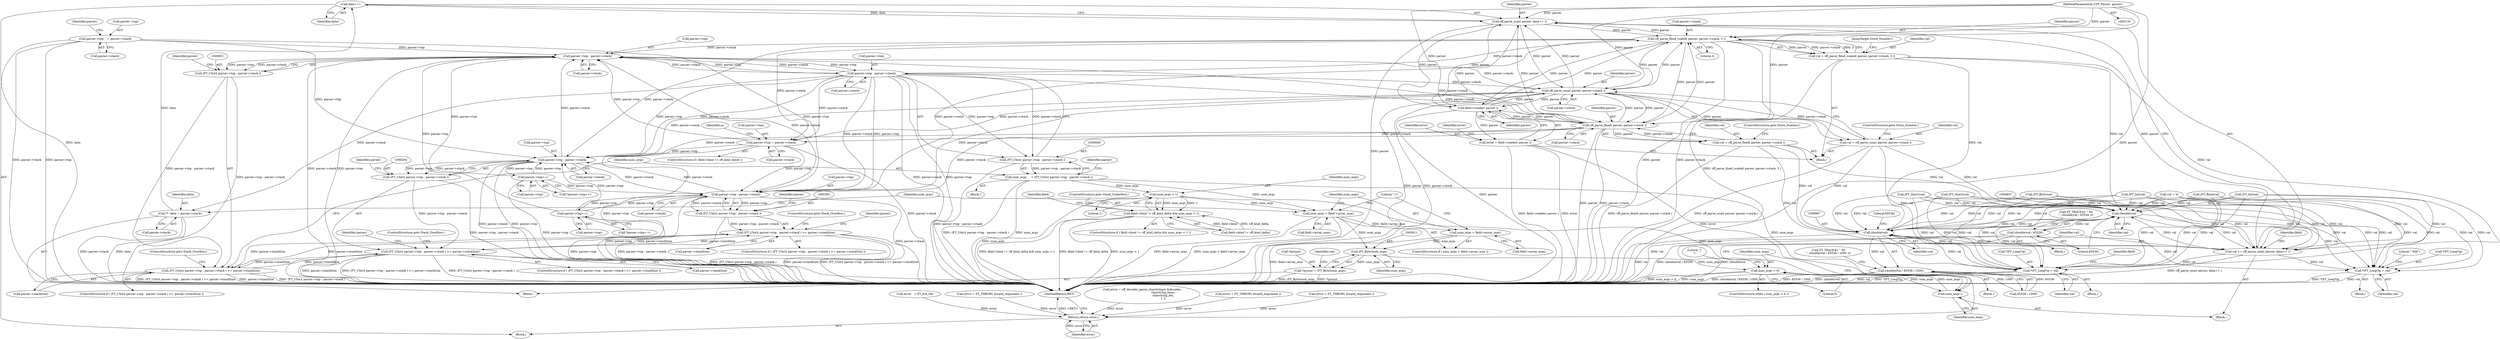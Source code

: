 digraph "0_savannah_beecf80a6deecbaf5d264d4f864451bde4fe98b8@pointer" {
"1000925" [label="(Call,data++)"];
"1000889" [label="(Call,**  data = parser->stack)"];
"1000667" [label="(Call,parser->top - parser->stack)"];
"1000652" [label="(Call,parser->top - parser->stack)"];
"1000156" [label="(Call,parser->top    = parser->stack)"];
"1000218" [label="(Call,parser->top++)"];
"1000205" [label="(Call,parser->top - parser->stack)"];
"1000996" [label="(Call,parser->top = parser->stack)"];
"1000779" [label="(Call,cff_parse_fixed_scaled( parser, parser->stack, 3 ))"];
"1000983" [label="(Call,field->reader( parser ))"];
"1000761" [label="(Call,cff_parse_num( parser, parser->stack ))"];
"1000923" [label="(Call,cff_parse_num( parser, data++ ))"];
"1000770" [label="(Call,cff_parse_fixed( parser, parser->stack ))"];
"1000136" [label="(MethodParameterIn,CFF_Parser  parser)"];
"1000925" [label="(Call,data++)"];
"1000405" [label="(Call,parser->top++)"];
"1000392" [label="(Call,parser->top - parser->stack)"];
"1000203" [label="(Call,(FT_UInt)( parser->top - parser->stack ))"];
"1000202" [label="(Call,(FT_UInt)( parser->top - parser->stack ) >= parser->stackSize)"];
"1000389" [label="(Call,(FT_UInt)( parser->top - parser->stack ) >= parser->stackSize)"];
"1000649" [label="(Call,(FT_UInt)( parser->top - parser->stack ) >= parser->stackSize)"];
"1000390" [label="(Call,(FT_UInt)( parser->top - parser->stack ))"];
"1000650" [label="(Call,(FT_UInt)( parser->top - parser->stack ))"];
"1000665" [label="(Call,(FT_UInt)( parser->top - parser->stack ))"];
"1000663" [label="(Call,num_args     = (FT_UInt)( parser->top - parser->stack ))"];
"1000747" [label="(Call,num_args < 1)"];
"1000741" [label="(Call,field->kind != cff_kind_delta && num_args < 1)"];
"1000895" [label="(Call,num_args > field->array_max)"];
"1000900" [label="(Call,num_args = field->array_max)"];
"1000910" [label="(Call,(FT_Byte)num_args)"];
"1000907" [label="(Call,*qcount = (FT_Byte)num_args)"];
"1000917" [label="(Call,num_args > 0)"];
"1000975" [label="(Call,num_args--)"];
"1000768" [label="(Call,val = cff_parse_fixed( parser, parser->stack ))"];
"1000819" [label="(Call,*(FT_Long*)q = val)"];
"1000856" [label="(Call,(double)val)"];
"1000855" [label="(Call,(double)val / 65536)"];
"1000866" [label="(Call,(double)val)"];
"1000865" [label="(Call,(double)val / 65536 / 1000)"];
"1000921" [label="(Call,val += cff_parse_num( parser, data++ ))"];
"1000960" [label="(Call,*(FT_Long*)q = val)"];
"1000777" [label="(Call,val = cff_parse_fixed_scaled( parser, parser->stack, 3 ))"];
"1000981" [label="(Call,error = field->reader( parser ))"];
"1001006" [label="(Return,return error;)"];
"1000759" [label="(Call,val = cff_parse_num( parser, parser->stack ))"];
"1000960" [label="(Call,*(FT_Long*)q = val)"];
"1000761" [label="(Call,cff_parse_num( parser, parser->stack ))"];
"1000868" [label="(Identifier,val)"];
"1000890" [label="(Identifier,data)"];
"1000667" [label="(Call,parser->top - parser->stack)"];
"1000913" [label="(Call,val = 0)"];
"1001007" [label="(Identifier,error)"];
"1000753" [label="(Identifier,field)"];
"1000402" [label="(ControlStructure,goto Stack_Overflow;)"];
"1000917" [label="(Call,num_args > 0)"];
"1000946" [label="(Call,(FT_Short)val)"];
"1000896" [label="(Identifier,num_args)"];
"1000908" [label="(Call,*qcount)"];
"1000819" [label="(Call,*(FT_Long*)q = val)"];
"1000741" [label="(Call,field->kind != cff_kind_delta && num_args < 1)"];
"1000921" [label="(Call,val += cff_parse_num( parser, data++ ))"];
"1000895" [label="(Call,num_args > field->array_max)"];
"1000852" [label="(Call,FT_TRACE4(( \" %f\n\", (double)val / 65536 )))"];
"1000912" [label="(Identifier,num_args)"];
"1000894" [label="(ControlStructure,if ( num_args > field->array_max ))"];
"1000218" [label="(Call,parser->top++)"];
"1000926" [label="(Identifier,data)"];
"1000771" [label="(Identifier,parser)"];
"1000749" [label="(Literal,1)"];
"1000139" [label="(Block,)"];
"1000986" [label="(Identifier,error)"];
"1000923" [label="(Call,cff_parse_num( parser, data++ ))"];
"1000906" [label="(Literal,\" [\")"];
"1000748" [label="(Identifier,num_args)"];
"1000361" [label="(Call,error = cff_decoder_parse_charstrings( &decoder,\n                                               charstring_base,\n                                               charstring_len,\n                                               1 ))"];
"1000785" [label="(JumpTarget,Store_Number:)"];
"1000900" [label="(Call,num_args = field->array_max)"];
"1000855" [label="(Call,(double)val / 65536)"];
"1000206" [label="(Call,parser->top)"];
"1000968" [label="(Literal,\" %ld\")"];
"1000650" [label="(Call,(FT_UInt)( parser->top - parser->stack ))"];
"1000965" [label="(Identifier,val)"];
"1000902" [label="(Call,field->array_max)"];
"1000405" [label="(Call,parser->top++)"];
"1000136" [label="(MethodParameterIn,CFF_Parser  parser)"];
"1000770" [label="(Call,cff_parse_fixed( parser, parser->stack ))"];
"1000780" [label="(Identifier,parser)"];
"1000212" [label="(Call,parser->stackSize)"];
"1000205" [label="(Call,parser->top - parser->stack)"];
"1000769" [label="(Identifier,val)"];
"1000996" [label="(Call,parser->top = parser->stack)"];
"1000914" [label="(Identifier,val)"];
"1000766" [label="(ControlStructure,goto Store_Number;)"];
"1000961" [label="(Call,*(FT_Long*)q)"];
"1000983" [label="(Call,field->reader( parser ))"];
"1000677" [label="(Identifier,parser)"];
"1001009" [label="(Call,error = FT_THROW( Invalid_Argument ))"];
"1000760" [label="(Identifier,val)"];
"1000389" [label="(Call,(FT_UInt)( parser->top - parser->stack ) >= parser->stackSize)"];
"1001026" [label="(MethodReturn,RET)"];
"1001000" [label="(Call,parser->stack)"];
"1000165" [label="(Identifier,parser)"];
"1000217" [label="(Call,*parser->top++)"];
"1000990" [label="(ControlStructure,if ( field->kind != cff_kind_blend ))"];
"1000863" [label="(Block,)"];
"1000671" [label="(Call,parser->stack)"];
"1000772" [label="(Call,parser->stack)"];
"1000897" [label="(Call,field->array_max)"];
"1000201" [label="(ControlStructure,if ( (FT_UInt)( parser->top - parser->stack ) >= parser->stackSize ))"];
"1000869" [label="(Call,65536 / 1000)"];
"1000209" [label="(Call,parser->stack)"];
"1000393" [label="(Call,parser->top)"];
"1000160" [label="(Call,parser->stack)"];
"1000901" [label="(Identifier,num_args)"];
"1000750" [label="(ControlStructure,goto Stack_Underflow;)"];
"1000659" [label="(Call,parser->stackSize)"];
"1000664" [label="(Identifier,num_args)"];
"1000644" [label="(Block,)"];
"1000778" [label="(Identifier,val)"];
"1000763" [label="(Call,parser->stack)"];
"1000856" [label="(Call,(double)val)"];
"1000859" [label="(Literal,65536)"];
"1000663" [label="(Call,num_args     = (FT_UInt)( parser->top - parser->stack ))"];
"1000777" [label="(Call,val = cff_parse_fixed_scaled( parser, parser->stack, 3 ))"];
"1000392" [label="(Call,parser->top - parser->stack)"];
"1000814" [label="(Call,(FT_Int)val)"];
"1001004" [label="(Identifier,p)"];
"1000982" [label="(Identifier,error)"];
"1001015" [label="(Call,error = FT_THROW( Invalid_Argument ))"];
"1000396" [label="(Call,parser->stack)"];
"1000407" [label="(Identifier,parser)"];
"1000929" [label="(Identifier,field)"];
"1000916" [label="(ControlStructure,while ( num_args > 0 ))"];
"1000156" [label="(Call,parser->top    = parser->stack)"];
"1000779" [label="(Call,cff_parse_fixed_scaled( parser, parser->stack, 3 ))"];
"1000406" [label="(Call,parser->top)"];
"1000997" [label="(Call,parser->top)"];
"1000824" [label="(Identifier,val)"];
"1000400" [label="(Identifier,parser)"];
"1000922" [label="(Identifier,val)"];
"1000656" [label="(Call,parser->stack)"];
"1000660" [label="(Identifier,parser)"];
"1000955" [label="(Call,(FT_Int)val)"];
"1000866" [label="(Call,(double)val)"];
"1000862" [label="(Call,FT_TRACE4(( \" %f\n\", (double)val / 65536 / 1000 )))"];
"1000203" [label="(Call,(FT_UInt)( parser->top - parser->stack ))"];
"1000907" [label="(Call,*qcount = (FT_Byte)num_args)"];
"1000768" [label="(Call,val = cff_parse_fixed( parser, parser->stack ))"];
"1000202" [label="(Call,(FT_UInt)( parser->top - parser->stack ) >= parser->stackSize)"];
"1000399" [label="(Call,parser->stackSize)"];
"1000762" [label="(Identifier,parser)"];
"1000820" [label="(Call,*(FT_Long*)q)"];
"1000937" [label="(Call,(FT_Byte)val)"];
"1000853" [label="(Block,)"];
"1000781" [label="(Call,parser->stack)"];
"1000648" [label="(ControlStructure,if ( (FT_UInt)( parser->top - parser->stack ) >= parser->stackSize ))"];
"1000742" [label="(Call,field->kind != cff_kind_delta)"];
"1000220" [label="(Identifier,parser)"];
"1000219" [label="(Call,parser->top)"];
"1000652" [label="(Call,parser->top - parser->stack)"];
"1000918" [label="(Identifier,num_args)"];
"1000827" [label="(Identifier,field)"];
"1000796" [label="(Call,(FT_Byte)val)"];
"1000978" [label="(Literal,\"]\n\")"];
"1000858" [label="(Identifier,val)"];
"1000931" [label="(Block,)"];
"1000775" [label="(ControlStructure,goto Store_Number;)"];
"1000145" [label="(Call,error   = FT_Err_Ok)"];
"1000157" [label="(Call,parser->top)"];
"1000925" [label="(Call,data++)"];
"1000649" [label="(Call,(FT_UInt)( parser->top - parser->stack ) >= parser->stackSize)"];
"1000784" [label="(Literal,3)"];
"1000213" [label="(Identifier,parser)"];
"1000668" [label="(Call,parser->top)"];
"1000759" [label="(Call,val = cff_parse_num( parser, parser->stack ))"];
"1000662" [label="(ControlStructure,goto Stack_Overflow;)"];
"1000975" [label="(Call,num_args--)"];
"1000790" [label="(Block,)"];
"1000865" [label="(Call,(double)val / 65536 / 1000)"];
"1001006" [label="(Return,return error;)"];
"1000388" [label="(ControlStructure,if ( (FT_UInt)( parser->top - parser->stack ) >= parser->stackSize ))"];
"1000910" [label="(Call,(FT_Byte)num_args)"];
"1000390" [label="(Call,(FT_UInt)( parser->top - parser->stack ))"];
"1000891" [label="(Call,parser->stack)"];
"1000919" [label="(Literal,0)"];
"1000805" [label="(Call,(FT_Short)val)"];
"1000889" [label="(Call,**  data = parser->stack)"];
"1000924" [label="(Identifier,parser)"];
"1000665" [label="(Call,(FT_UInt)( parser->top - parser->stack ))"];
"1000404" [label="(Call,*parser->top++)"];
"1000747" [label="(Call,num_args < 1)"];
"1000875" [label="(Block,)"];
"1000981" [label="(Call,error = field->reader( parser ))"];
"1000976" [label="(Identifier,num_args)"];
"1000920" [label="(Block,)"];
"1000653" [label="(Call,parser->top)"];
"1001021" [label="(Call,error = FT_THROW( Invalid_Argument ))"];
"1000755" [label="(Block,)"];
"1000215" [label="(ControlStructure,goto Stack_Overflow;)"];
"1000870" [label="(Literal,65536)"];
"1000984" [label="(Identifier,parser)"];
"1000740" [label="(ControlStructure,if ( field->kind != cff_kind_delta && num_args < 1 ))"];
"1000925" -> "1000923"  [label="AST: "];
"1000925" -> "1000926"  [label="CFG: "];
"1000926" -> "1000925"  [label="AST: "];
"1000923" -> "1000925"  [label="CFG: "];
"1000925" -> "1001026"  [label="DDG: data"];
"1000925" -> "1000923"  [label="DDG: data"];
"1000889" -> "1000925"  [label="DDG: data"];
"1000889" -> "1000875"  [label="AST: "];
"1000889" -> "1000891"  [label="CFG: "];
"1000890" -> "1000889"  [label="AST: "];
"1000891" -> "1000889"  [label="AST: "];
"1000896" -> "1000889"  [label="CFG: "];
"1000889" -> "1001026"  [label="DDG: parser->stack"];
"1000889" -> "1001026"  [label="DDG: data"];
"1000667" -> "1000889"  [label="DDG: parser->stack"];
"1000667" -> "1000665"  [label="AST: "];
"1000667" -> "1000671"  [label="CFG: "];
"1000668" -> "1000667"  [label="AST: "];
"1000671" -> "1000667"  [label="AST: "];
"1000665" -> "1000667"  [label="CFG: "];
"1000667" -> "1001026"  [label="DDG: parser->top"];
"1000667" -> "1001026"  [label="DDG: parser->stack"];
"1000667" -> "1000205"  [label="DDG: parser->top"];
"1000667" -> "1000205"  [label="DDG: parser->stack"];
"1000667" -> "1000392"  [label="DDG: parser->top"];
"1000667" -> "1000392"  [label="DDG: parser->stack"];
"1000667" -> "1000652"  [label="DDG: parser->top"];
"1000667" -> "1000652"  [label="DDG: parser->stack"];
"1000667" -> "1000665"  [label="DDG: parser->top"];
"1000667" -> "1000665"  [label="DDG: parser->stack"];
"1000652" -> "1000667"  [label="DDG: parser->top"];
"1000652" -> "1000667"  [label="DDG: parser->stack"];
"1000667" -> "1000761"  [label="DDG: parser->stack"];
"1000667" -> "1000770"  [label="DDG: parser->stack"];
"1000667" -> "1000779"  [label="DDG: parser->stack"];
"1000667" -> "1000996"  [label="DDG: parser->stack"];
"1000652" -> "1000650"  [label="AST: "];
"1000652" -> "1000656"  [label="CFG: "];
"1000653" -> "1000652"  [label="AST: "];
"1000656" -> "1000652"  [label="AST: "];
"1000650" -> "1000652"  [label="CFG: "];
"1000652" -> "1001026"  [label="DDG: parser->stack"];
"1000652" -> "1001026"  [label="DDG: parser->top"];
"1000652" -> "1000650"  [label="DDG: parser->top"];
"1000652" -> "1000650"  [label="DDG: parser->stack"];
"1000156" -> "1000652"  [label="DDG: parser->top"];
"1000218" -> "1000652"  [label="DDG: parser->top"];
"1000996" -> "1000652"  [label="DDG: parser->top"];
"1000405" -> "1000652"  [label="DDG: parser->top"];
"1000392" -> "1000652"  [label="DDG: parser->stack"];
"1000205" -> "1000652"  [label="DDG: parser->stack"];
"1000779" -> "1000652"  [label="DDG: parser->stack"];
"1000761" -> "1000652"  [label="DDG: parser->stack"];
"1000770" -> "1000652"  [label="DDG: parser->stack"];
"1000156" -> "1000139"  [label="AST: "];
"1000156" -> "1000160"  [label="CFG: "];
"1000157" -> "1000156"  [label="AST: "];
"1000160" -> "1000156"  [label="AST: "];
"1000165" -> "1000156"  [label="CFG: "];
"1000156" -> "1001026"  [label="DDG: parser->top"];
"1000156" -> "1001026"  [label="DDG: parser->stack"];
"1000156" -> "1000205"  [label="DDG: parser->top"];
"1000156" -> "1000392"  [label="DDG: parser->top"];
"1000218" -> "1000217"  [label="AST: "];
"1000218" -> "1000219"  [label="CFG: "];
"1000219" -> "1000218"  [label="AST: "];
"1000217" -> "1000218"  [label="CFG: "];
"1000218" -> "1001026"  [label="DDG: parser->top"];
"1000218" -> "1000205"  [label="DDG: parser->top"];
"1000205" -> "1000218"  [label="DDG: parser->top"];
"1000218" -> "1000392"  [label="DDG: parser->top"];
"1000205" -> "1000203"  [label="AST: "];
"1000205" -> "1000209"  [label="CFG: "];
"1000206" -> "1000205"  [label="AST: "];
"1000209" -> "1000205"  [label="AST: "];
"1000203" -> "1000205"  [label="CFG: "];
"1000205" -> "1001026"  [label="DDG: parser->stack"];
"1000205" -> "1001026"  [label="DDG: parser->top"];
"1000205" -> "1000203"  [label="DDG: parser->top"];
"1000205" -> "1000203"  [label="DDG: parser->stack"];
"1000996" -> "1000205"  [label="DDG: parser->top"];
"1000405" -> "1000205"  [label="DDG: parser->top"];
"1000392" -> "1000205"  [label="DDG: parser->stack"];
"1000779" -> "1000205"  [label="DDG: parser->stack"];
"1000761" -> "1000205"  [label="DDG: parser->stack"];
"1000770" -> "1000205"  [label="DDG: parser->stack"];
"1000205" -> "1000392"  [label="DDG: parser->stack"];
"1000996" -> "1000990"  [label="AST: "];
"1000996" -> "1001000"  [label="CFG: "];
"1000997" -> "1000996"  [label="AST: "];
"1001000" -> "1000996"  [label="AST: "];
"1001004" -> "1000996"  [label="CFG: "];
"1000996" -> "1001026"  [label="DDG: parser->top"];
"1000996" -> "1001026"  [label="DDG: parser->stack"];
"1000996" -> "1000392"  [label="DDG: parser->top"];
"1000779" -> "1000996"  [label="DDG: parser->stack"];
"1000761" -> "1000996"  [label="DDG: parser->stack"];
"1000770" -> "1000996"  [label="DDG: parser->stack"];
"1000779" -> "1000777"  [label="AST: "];
"1000779" -> "1000784"  [label="CFG: "];
"1000780" -> "1000779"  [label="AST: "];
"1000781" -> "1000779"  [label="AST: "];
"1000784" -> "1000779"  [label="AST: "];
"1000777" -> "1000779"  [label="CFG: "];
"1000779" -> "1001026"  [label="DDG: parser"];
"1000779" -> "1001026"  [label="DDG: parser->stack"];
"1000779" -> "1000392"  [label="DDG: parser->stack"];
"1000779" -> "1000761"  [label="DDG: parser"];
"1000779" -> "1000770"  [label="DDG: parser"];
"1000779" -> "1000777"  [label="DDG: parser"];
"1000779" -> "1000777"  [label="DDG: parser->stack"];
"1000779" -> "1000777"  [label="DDG: 3"];
"1000983" -> "1000779"  [label="DDG: parser"];
"1000761" -> "1000779"  [label="DDG: parser"];
"1000923" -> "1000779"  [label="DDG: parser"];
"1000770" -> "1000779"  [label="DDG: parser"];
"1000136" -> "1000779"  [label="DDG: parser"];
"1000779" -> "1000923"  [label="DDG: parser"];
"1000779" -> "1000983"  [label="DDG: parser"];
"1000983" -> "1000981"  [label="AST: "];
"1000983" -> "1000984"  [label="CFG: "];
"1000984" -> "1000983"  [label="AST: "];
"1000981" -> "1000983"  [label="CFG: "];
"1000983" -> "1001026"  [label="DDG: parser"];
"1000983" -> "1000761"  [label="DDG: parser"];
"1000983" -> "1000770"  [label="DDG: parser"];
"1000983" -> "1000923"  [label="DDG: parser"];
"1000983" -> "1000981"  [label="DDG: parser"];
"1000761" -> "1000983"  [label="DDG: parser"];
"1000923" -> "1000983"  [label="DDG: parser"];
"1000770" -> "1000983"  [label="DDG: parser"];
"1000136" -> "1000983"  [label="DDG: parser"];
"1000761" -> "1000759"  [label="AST: "];
"1000761" -> "1000763"  [label="CFG: "];
"1000762" -> "1000761"  [label="AST: "];
"1000763" -> "1000761"  [label="AST: "];
"1000759" -> "1000761"  [label="CFG: "];
"1000761" -> "1001026"  [label="DDG: parser"];
"1000761" -> "1001026"  [label="DDG: parser->stack"];
"1000761" -> "1000392"  [label="DDG: parser->stack"];
"1000761" -> "1000759"  [label="DDG: parser"];
"1000761" -> "1000759"  [label="DDG: parser->stack"];
"1000923" -> "1000761"  [label="DDG: parser"];
"1000770" -> "1000761"  [label="DDG: parser"];
"1000136" -> "1000761"  [label="DDG: parser"];
"1000761" -> "1000770"  [label="DDG: parser"];
"1000761" -> "1000923"  [label="DDG: parser"];
"1000923" -> "1000921"  [label="AST: "];
"1000924" -> "1000923"  [label="AST: "];
"1000921" -> "1000923"  [label="CFG: "];
"1000923" -> "1001026"  [label="DDG: parser"];
"1000923" -> "1000770"  [label="DDG: parser"];
"1000923" -> "1000921"  [label="DDG: parser"];
"1000770" -> "1000923"  [label="DDG: parser"];
"1000136" -> "1000923"  [label="DDG: parser"];
"1000770" -> "1000768"  [label="AST: "];
"1000770" -> "1000772"  [label="CFG: "];
"1000771" -> "1000770"  [label="AST: "];
"1000772" -> "1000770"  [label="AST: "];
"1000768" -> "1000770"  [label="CFG: "];
"1000770" -> "1001026"  [label="DDG: parser->stack"];
"1000770" -> "1001026"  [label="DDG: parser"];
"1000770" -> "1000392"  [label="DDG: parser->stack"];
"1000770" -> "1000768"  [label="DDG: parser"];
"1000770" -> "1000768"  [label="DDG: parser->stack"];
"1000136" -> "1000770"  [label="DDG: parser"];
"1000136" -> "1000135"  [label="AST: "];
"1000136" -> "1001026"  [label="DDG: parser"];
"1000405" -> "1000404"  [label="AST: "];
"1000405" -> "1000406"  [label="CFG: "];
"1000406" -> "1000405"  [label="AST: "];
"1000404" -> "1000405"  [label="CFG: "];
"1000405" -> "1001026"  [label="DDG: parser->top"];
"1000405" -> "1000392"  [label="DDG: parser->top"];
"1000392" -> "1000405"  [label="DDG: parser->top"];
"1000392" -> "1000390"  [label="AST: "];
"1000392" -> "1000396"  [label="CFG: "];
"1000393" -> "1000392"  [label="AST: "];
"1000396" -> "1000392"  [label="AST: "];
"1000390" -> "1000392"  [label="CFG: "];
"1000392" -> "1001026"  [label="DDG: parser->stack"];
"1000392" -> "1001026"  [label="DDG: parser->top"];
"1000392" -> "1000390"  [label="DDG: parser->top"];
"1000392" -> "1000390"  [label="DDG: parser->stack"];
"1000203" -> "1000202"  [label="AST: "];
"1000204" -> "1000203"  [label="AST: "];
"1000213" -> "1000203"  [label="CFG: "];
"1000203" -> "1001026"  [label="DDG: parser->top - parser->stack"];
"1000203" -> "1000202"  [label="DDG: parser->top - parser->stack"];
"1000202" -> "1000201"  [label="AST: "];
"1000202" -> "1000212"  [label="CFG: "];
"1000212" -> "1000202"  [label="AST: "];
"1000215" -> "1000202"  [label="CFG: "];
"1000220" -> "1000202"  [label="CFG: "];
"1000202" -> "1001026"  [label="DDG: (FT_UInt)( parser->top - parser->stack )"];
"1000202" -> "1001026"  [label="DDG: parser->stackSize"];
"1000202" -> "1001026"  [label="DDG: (FT_UInt)( parser->top - parser->stack ) >= parser->stackSize"];
"1000649" -> "1000202"  [label="DDG: parser->stackSize"];
"1000389" -> "1000202"  [label="DDG: parser->stackSize"];
"1000202" -> "1000389"  [label="DDG: parser->stackSize"];
"1000202" -> "1000649"  [label="DDG: parser->stackSize"];
"1000389" -> "1000388"  [label="AST: "];
"1000389" -> "1000399"  [label="CFG: "];
"1000390" -> "1000389"  [label="AST: "];
"1000399" -> "1000389"  [label="AST: "];
"1000402" -> "1000389"  [label="CFG: "];
"1000407" -> "1000389"  [label="CFG: "];
"1000389" -> "1001026"  [label="DDG: (FT_UInt)( parser->top - parser->stack ) >= parser->stackSize"];
"1000389" -> "1001026"  [label="DDG: (FT_UInt)( parser->top - parser->stack )"];
"1000389" -> "1001026"  [label="DDG: parser->stackSize"];
"1000390" -> "1000389"  [label="DDG: parser->top - parser->stack"];
"1000649" -> "1000389"  [label="DDG: parser->stackSize"];
"1000389" -> "1000649"  [label="DDG: parser->stackSize"];
"1000649" -> "1000648"  [label="AST: "];
"1000649" -> "1000659"  [label="CFG: "];
"1000650" -> "1000649"  [label="AST: "];
"1000659" -> "1000649"  [label="AST: "];
"1000662" -> "1000649"  [label="CFG: "];
"1000664" -> "1000649"  [label="CFG: "];
"1000649" -> "1001026"  [label="DDG: (FT_UInt)( parser->top - parser->stack )"];
"1000649" -> "1001026"  [label="DDG: (FT_UInt)( parser->top - parser->stack ) >= parser->stackSize"];
"1000649" -> "1001026"  [label="DDG: parser->stackSize"];
"1000650" -> "1000649"  [label="DDG: parser->top - parser->stack"];
"1000391" -> "1000390"  [label="AST: "];
"1000400" -> "1000390"  [label="CFG: "];
"1000390" -> "1001026"  [label="DDG: parser->top - parser->stack"];
"1000651" -> "1000650"  [label="AST: "];
"1000660" -> "1000650"  [label="CFG: "];
"1000650" -> "1001026"  [label="DDG: parser->top - parser->stack"];
"1000665" -> "1000663"  [label="AST: "];
"1000666" -> "1000665"  [label="AST: "];
"1000663" -> "1000665"  [label="CFG: "];
"1000665" -> "1001026"  [label="DDG: parser->top - parser->stack"];
"1000665" -> "1000663"  [label="DDG: parser->top - parser->stack"];
"1000663" -> "1000644"  [label="AST: "];
"1000664" -> "1000663"  [label="AST: "];
"1000677" -> "1000663"  [label="CFG: "];
"1000663" -> "1001026"  [label="DDG: num_args"];
"1000663" -> "1001026"  [label="DDG: (FT_UInt)( parser->top - parser->stack )"];
"1000663" -> "1000747"  [label="DDG: num_args"];
"1000663" -> "1000895"  [label="DDG: num_args"];
"1000663" -> "1000975"  [label="DDG: num_args"];
"1000747" -> "1000741"  [label="AST: "];
"1000747" -> "1000749"  [label="CFG: "];
"1000748" -> "1000747"  [label="AST: "];
"1000749" -> "1000747"  [label="AST: "];
"1000741" -> "1000747"  [label="CFG: "];
"1000747" -> "1001026"  [label="DDG: num_args"];
"1000747" -> "1000741"  [label="DDG: num_args"];
"1000747" -> "1000741"  [label="DDG: 1"];
"1000747" -> "1000895"  [label="DDG: num_args"];
"1000747" -> "1000975"  [label="DDG: num_args"];
"1000741" -> "1000740"  [label="AST: "];
"1000741" -> "1000742"  [label="CFG: "];
"1000742" -> "1000741"  [label="AST: "];
"1000750" -> "1000741"  [label="CFG: "];
"1000753" -> "1000741"  [label="CFG: "];
"1000741" -> "1001026"  [label="DDG: field->kind != cff_kind_delta"];
"1000741" -> "1001026"  [label="DDG: num_args < 1"];
"1000741" -> "1001026"  [label="DDG: field->kind != cff_kind_delta && num_args < 1"];
"1000742" -> "1000741"  [label="DDG: field->kind"];
"1000742" -> "1000741"  [label="DDG: cff_kind_delta"];
"1000895" -> "1000894"  [label="AST: "];
"1000895" -> "1000897"  [label="CFG: "];
"1000896" -> "1000895"  [label="AST: "];
"1000897" -> "1000895"  [label="AST: "];
"1000901" -> "1000895"  [label="CFG: "];
"1000906" -> "1000895"  [label="CFG: "];
"1000895" -> "1001026"  [label="DDG: field->array_max"];
"1000895" -> "1001026"  [label="DDG: num_args > field->array_max"];
"1000895" -> "1000900"  [label="DDG: field->array_max"];
"1000895" -> "1000910"  [label="DDG: num_args"];
"1000900" -> "1000894"  [label="AST: "];
"1000900" -> "1000902"  [label="CFG: "];
"1000901" -> "1000900"  [label="AST: "];
"1000902" -> "1000900"  [label="AST: "];
"1000906" -> "1000900"  [label="CFG: "];
"1000900" -> "1001026"  [label="DDG: field->array_max"];
"1000900" -> "1000910"  [label="DDG: num_args"];
"1000910" -> "1000907"  [label="AST: "];
"1000910" -> "1000912"  [label="CFG: "];
"1000911" -> "1000910"  [label="AST: "];
"1000912" -> "1000910"  [label="AST: "];
"1000907" -> "1000910"  [label="CFG: "];
"1000910" -> "1000907"  [label="DDG: num_args"];
"1000910" -> "1000917"  [label="DDG: num_args"];
"1000907" -> "1000875"  [label="AST: "];
"1000908" -> "1000907"  [label="AST: "];
"1000914" -> "1000907"  [label="CFG: "];
"1000907" -> "1001026"  [label="DDG: *qcount"];
"1000907" -> "1001026"  [label="DDG: (FT_Byte)num_args"];
"1000917" -> "1000916"  [label="AST: "];
"1000917" -> "1000919"  [label="CFG: "];
"1000918" -> "1000917"  [label="AST: "];
"1000919" -> "1000917"  [label="AST: "];
"1000922" -> "1000917"  [label="CFG: "];
"1000978" -> "1000917"  [label="CFG: "];
"1000917" -> "1001026"  [label="DDG: num_args"];
"1000917" -> "1001026"  [label="DDG: num_args > 0"];
"1000975" -> "1000917"  [label="DDG: num_args"];
"1000917" -> "1000975"  [label="DDG: num_args"];
"1000975" -> "1000920"  [label="AST: "];
"1000975" -> "1000976"  [label="CFG: "];
"1000976" -> "1000975"  [label="AST: "];
"1000918" -> "1000975"  [label="CFG: "];
"1000768" -> "1000755"  [label="AST: "];
"1000769" -> "1000768"  [label="AST: "];
"1000775" -> "1000768"  [label="CFG: "];
"1000768" -> "1001026"  [label="DDG: cff_parse_fixed( parser, parser->stack )"];
"1000768" -> "1000819"  [label="DDG: val"];
"1000768" -> "1000856"  [label="DDG: val"];
"1000768" -> "1000866"  [label="DDG: val"];
"1000819" -> "1000790"  [label="AST: "];
"1000819" -> "1000824"  [label="CFG: "];
"1000820" -> "1000819"  [label="AST: "];
"1000824" -> "1000819"  [label="AST: "];
"1000827" -> "1000819"  [label="CFG: "];
"1000819" -> "1001026"  [label="DDG: val"];
"1000819" -> "1001026"  [label="DDG: *(FT_Long*)q"];
"1000856" -> "1000819"  [label="DDG: val"];
"1000814" -> "1000819"  [label="DDG: val"];
"1000777" -> "1000819"  [label="DDG: val"];
"1000913" -> "1000819"  [label="DDG: val"];
"1000937" -> "1000819"  [label="DDG: val"];
"1000805" -> "1000819"  [label="DDG: val"];
"1000955" -> "1000819"  [label="DDG: val"];
"1000759" -> "1000819"  [label="DDG: val"];
"1000946" -> "1000819"  [label="DDG: val"];
"1000796" -> "1000819"  [label="DDG: val"];
"1000866" -> "1000819"  [label="DDG: val"];
"1000921" -> "1000819"  [label="DDG: val"];
"1000856" -> "1000855"  [label="AST: "];
"1000856" -> "1000858"  [label="CFG: "];
"1000857" -> "1000856"  [label="AST: "];
"1000858" -> "1000856"  [label="AST: "];
"1000859" -> "1000856"  [label="CFG: "];
"1000856" -> "1001026"  [label="DDG: val"];
"1000856" -> "1000855"  [label="DDG: val"];
"1000814" -> "1000856"  [label="DDG: val"];
"1000955" -> "1000856"  [label="DDG: val"];
"1000913" -> "1000856"  [label="DDG: val"];
"1000937" -> "1000856"  [label="DDG: val"];
"1000805" -> "1000856"  [label="DDG: val"];
"1000946" -> "1000856"  [label="DDG: val"];
"1000796" -> "1000856"  [label="DDG: val"];
"1000866" -> "1000856"  [label="DDG: val"];
"1000921" -> "1000856"  [label="DDG: val"];
"1000777" -> "1000856"  [label="DDG: val"];
"1000759" -> "1000856"  [label="DDG: val"];
"1000856" -> "1000866"  [label="DDG: val"];
"1000856" -> "1000921"  [label="DDG: val"];
"1000856" -> "1000960"  [label="DDG: val"];
"1000855" -> "1000853"  [label="AST: "];
"1000855" -> "1000859"  [label="CFG: "];
"1000859" -> "1000855"  [label="AST: "];
"1000852" -> "1000855"  [label="CFG: "];
"1000855" -> "1001026"  [label="DDG: (double)val / 65536"];
"1000855" -> "1001026"  [label="DDG: (double)val"];
"1000866" -> "1000865"  [label="AST: "];
"1000866" -> "1000868"  [label="CFG: "];
"1000867" -> "1000866"  [label="AST: "];
"1000868" -> "1000866"  [label="AST: "];
"1000870" -> "1000866"  [label="CFG: "];
"1000866" -> "1001026"  [label="DDG: val"];
"1000866" -> "1000865"  [label="DDG: val"];
"1000814" -> "1000866"  [label="DDG: val"];
"1000955" -> "1000866"  [label="DDG: val"];
"1000913" -> "1000866"  [label="DDG: val"];
"1000937" -> "1000866"  [label="DDG: val"];
"1000805" -> "1000866"  [label="DDG: val"];
"1000946" -> "1000866"  [label="DDG: val"];
"1000796" -> "1000866"  [label="DDG: val"];
"1000921" -> "1000866"  [label="DDG: val"];
"1000777" -> "1000866"  [label="DDG: val"];
"1000759" -> "1000866"  [label="DDG: val"];
"1000866" -> "1000921"  [label="DDG: val"];
"1000866" -> "1000960"  [label="DDG: val"];
"1000865" -> "1000863"  [label="AST: "];
"1000865" -> "1000869"  [label="CFG: "];
"1000869" -> "1000865"  [label="AST: "];
"1000862" -> "1000865"  [label="CFG: "];
"1000865" -> "1001026"  [label="DDG: (double)val"];
"1000865" -> "1001026"  [label="DDG: (double)val / 65536 / 1000"];
"1000865" -> "1001026"  [label="DDG: 65536 / 1000"];
"1000869" -> "1000865"  [label="DDG: 65536"];
"1000869" -> "1000865"  [label="DDG: 1000"];
"1000921" -> "1000920"  [label="AST: "];
"1000922" -> "1000921"  [label="AST: "];
"1000929" -> "1000921"  [label="CFG: "];
"1000921" -> "1001026"  [label="DDG: cff_parse_num( parser, data++ )"];
"1000937" -> "1000921"  [label="DDG: val"];
"1000955" -> "1000921"  [label="DDG: val"];
"1000946" -> "1000921"  [label="DDG: val"];
"1000913" -> "1000921"  [label="DDG: val"];
"1000814" -> "1000921"  [label="DDG: val"];
"1000805" -> "1000921"  [label="DDG: val"];
"1000796" -> "1000921"  [label="DDG: val"];
"1000921" -> "1000960"  [label="DDG: val"];
"1000960" -> "1000931"  [label="AST: "];
"1000960" -> "1000965"  [label="CFG: "];
"1000961" -> "1000960"  [label="AST: "];
"1000965" -> "1000960"  [label="AST: "];
"1000968" -> "1000960"  [label="CFG: "];
"1000960" -> "1001026"  [label="DDG: val"];
"1000960" -> "1001026"  [label="DDG: *(FT_Long*)q"];
"1000814" -> "1000960"  [label="DDG: val"];
"1000955" -> "1000960"  [label="DDG: val"];
"1000913" -> "1000960"  [label="DDG: val"];
"1000937" -> "1000960"  [label="DDG: val"];
"1000805" -> "1000960"  [label="DDG: val"];
"1000946" -> "1000960"  [label="DDG: val"];
"1000796" -> "1000960"  [label="DDG: val"];
"1000777" -> "1000755"  [label="AST: "];
"1000778" -> "1000777"  [label="AST: "];
"1000785" -> "1000777"  [label="CFG: "];
"1000777" -> "1001026"  [label="DDG: cff_parse_fixed_scaled( parser, parser->stack, 3 )"];
"1000981" -> "1000755"  [label="AST: "];
"1000982" -> "1000981"  [label="AST: "];
"1000986" -> "1000981"  [label="CFG: "];
"1000981" -> "1001026"  [label="DDG: error"];
"1000981" -> "1001026"  [label="DDG: field->reader( parser )"];
"1000981" -> "1001006"  [label="DDG: error"];
"1001006" -> "1000139"  [label="AST: "];
"1001006" -> "1001007"  [label="CFG: "];
"1001007" -> "1001006"  [label="AST: "];
"1001026" -> "1001006"  [label="CFG: "];
"1001006" -> "1001026"  [label="DDG: <RET>"];
"1001007" -> "1001006"  [label="DDG: error"];
"1001015" -> "1001006"  [label="DDG: error"];
"1000361" -> "1001006"  [label="DDG: error"];
"1000145" -> "1001006"  [label="DDG: error"];
"1001009" -> "1001006"  [label="DDG: error"];
"1001021" -> "1001006"  [label="DDG: error"];
"1000759" -> "1000755"  [label="AST: "];
"1000760" -> "1000759"  [label="AST: "];
"1000766" -> "1000759"  [label="CFG: "];
"1000759" -> "1001026"  [label="DDG: cff_parse_num( parser, parser->stack )"];
}
